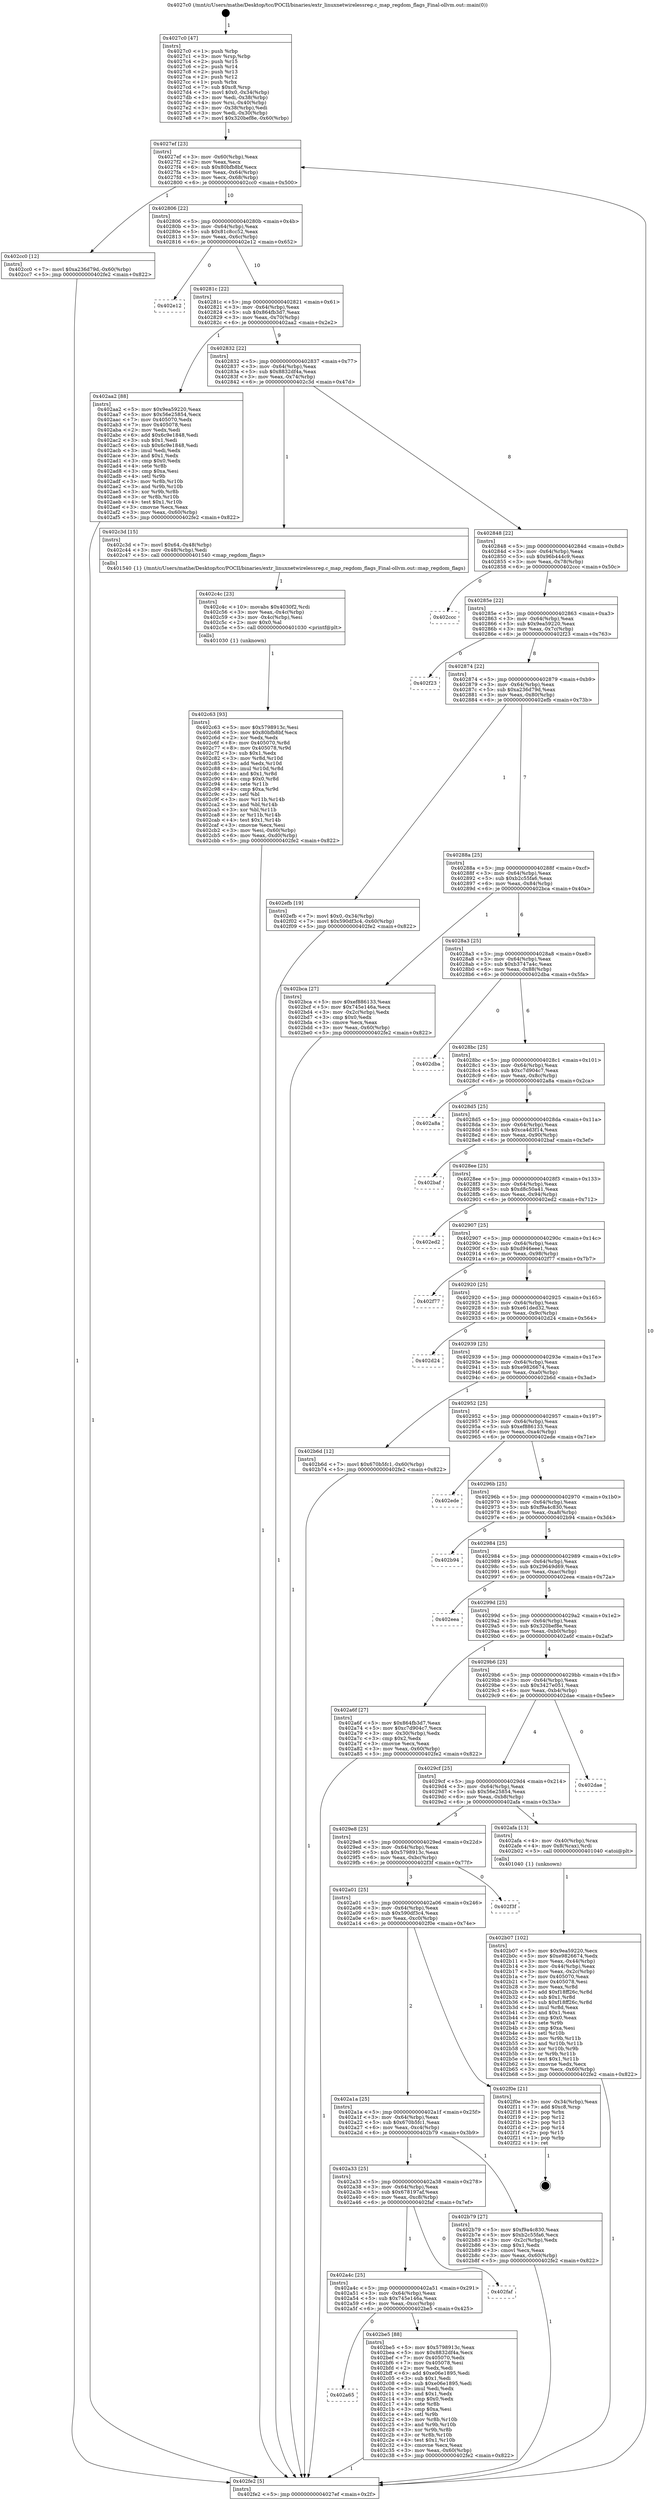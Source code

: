 digraph "0x4027c0" {
  label = "0x4027c0 (/mnt/c/Users/mathe/Desktop/tcc/POCII/binaries/extr_linuxnetwirelessreg.c_map_regdom_flags_Final-ollvm.out::main(0))"
  labelloc = "t"
  node[shape=record]

  Entry [label="",width=0.3,height=0.3,shape=circle,fillcolor=black,style=filled]
  "0x4027ef" [label="{
     0x4027ef [23]\l
     | [instrs]\l
     &nbsp;&nbsp;0x4027ef \<+3\>: mov -0x60(%rbp),%eax\l
     &nbsp;&nbsp;0x4027f2 \<+2\>: mov %eax,%ecx\l
     &nbsp;&nbsp;0x4027f4 \<+6\>: sub $0x80bfb8bf,%ecx\l
     &nbsp;&nbsp;0x4027fa \<+3\>: mov %eax,-0x64(%rbp)\l
     &nbsp;&nbsp;0x4027fd \<+3\>: mov %ecx,-0x68(%rbp)\l
     &nbsp;&nbsp;0x402800 \<+6\>: je 0000000000402cc0 \<main+0x500\>\l
  }"]
  "0x402cc0" [label="{
     0x402cc0 [12]\l
     | [instrs]\l
     &nbsp;&nbsp;0x402cc0 \<+7\>: movl $0xa236d79d,-0x60(%rbp)\l
     &nbsp;&nbsp;0x402cc7 \<+5\>: jmp 0000000000402fe2 \<main+0x822\>\l
  }"]
  "0x402806" [label="{
     0x402806 [22]\l
     | [instrs]\l
     &nbsp;&nbsp;0x402806 \<+5\>: jmp 000000000040280b \<main+0x4b\>\l
     &nbsp;&nbsp;0x40280b \<+3\>: mov -0x64(%rbp),%eax\l
     &nbsp;&nbsp;0x40280e \<+5\>: sub $0x81c8cc52,%eax\l
     &nbsp;&nbsp;0x402813 \<+3\>: mov %eax,-0x6c(%rbp)\l
     &nbsp;&nbsp;0x402816 \<+6\>: je 0000000000402e12 \<main+0x652\>\l
  }"]
  Exit [label="",width=0.3,height=0.3,shape=circle,fillcolor=black,style=filled,peripheries=2]
  "0x402e12" [label="{
     0x402e12\l
  }", style=dashed]
  "0x40281c" [label="{
     0x40281c [22]\l
     | [instrs]\l
     &nbsp;&nbsp;0x40281c \<+5\>: jmp 0000000000402821 \<main+0x61\>\l
     &nbsp;&nbsp;0x402821 \<+3\>: mov -0x64(%rbp),%eax\l
     &nbsp;&nbsp;0x402824 \<+5\>: sub $0x864fb3d7,%eax\l
     &nbsp;&nbsp;0x402829 \<+3\>: mov %eax,-0x70(%rbp)\l
     &nbsp;&nbsp;0x40282c \<+6\>: je 0000000000402aa2 \<main+0x2e2\>\l
  }"]
  "0x402c63" [label="{
     0x402c63 [93]\l
     | [instrs]\l
     &nbsp;&nbsp;0x402c63 \<+5\>: mov $0x5798913c,%esi\l
     &nbsp;&nbsp;0x402c68 \<+5\>: mov $0x80bfb8bf,%ecx\l
     &nbsp;&nbsp;0x402c6d \<+2\>: xor %edx,%edx\l
     &nbsp;&nbsp;0x402c6f \<+8\>: mov 0x405070,%r8d\l
     &nbsp;&nbsp;0x402c77 \<+8\>: mov 0x405078,%r9d\l
     &nbsp;&nbsp;0x402c7f \<+3\>: sub $0x1,%edx\l
     &nbsp;&nbsp;0x402c82 \<+3\>: mov %r8d,%r10d\l
     &nbsp;&nbsp;0x402c85 \<+3\>: add %edx,%r10d\l
     &nbsp;&nbsp;0x402c88 \<+4\>: imul %r10d,%r8d\l
     &nbsp;&nbsp;0x402c8c \<+4\>: and $0x1,%r8d\l
     &nbsp;&nbsp;0x402c90 \<+4\>: cmp $0x0,%r8d\l
     &nbsp;&nbsp;0x402c94 \<+4\>: sete %r11b\l
     &nbsp;&nbsp;0x402c98 \<+4\>: cmp $0xa,%r9d\l
     &nbsp;&nbsp;0x402c9c \<+3\>: setl %bl\l
     &nbsp;&nbsp;0x402c9f \<+3\>: mov %r11b,%r14b\l
     &nbsp;&nbsp;0x402ca2 \<+3\>: and %bl,%r14b\l
     &nbsp;&nbsp;0x402ca5 \<+3\>: xor %bl,%r11b\l
     &nbsp;&nbsp;0x402ca8 \<+3\>: or %r11b,%r14b\l
     &nbsp;&nbsp;0x402cab \<+4\>: test $0x1,%r14b\l
     &nbsp;&nbsp;0x402caf \<+3\>: cmovne %ecx,%esi\l
     &nbsp;&nbsp;0x402cb2 \<+3\>: mov %esi,-0x60(%rbp)\l
     &nbsp;&nbsp;0x402cb5 \<+6\>: mov %eax,-0xd0(%rbp)\l
     &nbsp;&nbsp;0x402cbb \<+5\>: jmp 0000000000402fe2 \<main+0x822\>\l
  }"]
  "0x402aa2" [label="{
     0x402aa2 [88]\l
     | [instrs]\l
     &nbsp;&nbsp;0x402aa2 \<+5\>: mov $0x9ea59220,%eax\l
     &nbsp;&nbsp;0x402aa7 \<+5\>: mov $0x56e25854,%ecx\l
     &nbsp;&nbsp;0x402aac \<+7\>: mov 0x405070,%edx\l
     &nbsp;&nbsp;0x402ab3 \<+7\>: mov 0x405078,%esi\l
     &nbsp;&nbsp;0x402aba \<+2\>: mov %edx,%edi\l
     &nbsp;&nbsp;0x402abc \<+6\>: add $0x6c9e1848,%edi\l
     &nbsp;&nbsp;0x402ac2 \<+3\>: sub $0x1,%edi\l
     &nbsp;&nbsp;0x402ac5 \<+6\>: sub $0x6c9e1848,%edi\l
     &nbsp;&nbsp;0x402acb \<+3\>: imul %edi,%edx\l
     &nbsp;&nbsp;0x402ace \<+3\>: and $0x1,%edx\l
     &nbsp;&nbsp;0x402ad1 \<+3\>: cmp $0x0,%edx\l
     &nbsp;&nbsp;0x402ad4 \<+4\>: sete %r8b\l
     &nbsp;&nbsp;0x402ad8 \<+3\>: cmp $0xa,%esi\l
     &nbsp;&nbsp;0x402adb \<+4\>: setl %r9b\l
     &nbsp;&nbsp;0x402adf \<+3\>: mov %r8b,%r10b\l
     &nbsp;&nbsp;0x402ae2 \<+3\>: and %r9b,%r10b\l
     &nbsp;&nbsp;0x402ae5 \<+3\>: xor %r9b,%r8b\l
     &nbsp;&nbsp;0x402ae8 \<+3\>: or %r8b,%r10b\l
     &nbsp;&nbsp;0x402aeb \<+4\>: test $0x1,%r10b\l
     &nbsp;&nbsp;0x402aef \<+3\>: cmovne %ecx,%eax\l
     &nbsp;&nbsp;0x402af2 \<+3\>: mov %eax,-0x60(%rbp)\l
     &nbsp;&nbsp;0x402af5 \<+5\>: jmp 0000000000402fe2 \<main+0x822\>\l
  }"]
  "0x402832" [label="{
     0x402832 [22]\l
     | [instrs]\l
     &nbsp;&nbsp;0x402832 \<+5\>: jmp 0000000000402837 \<main+0x77\>\l
     &nbsp;&nbsp;0x402837 \<+3\>: mov -0x64(%rbp),%eax\l
     &nbsp;&nbsp;0x40283a \<+5\>: sub $0x8832df4a,%eax\l
     &nbsp;&nbsp;0x40283f \<+3\>: mov %eax,-0x74(%rbp)\l
     &nbsp;&nbsp;0x402842 \<+6\>: je 0000000000402c3d \<main+0x47d\>\l
  }"]
  "0x402c4c" [label="{
     0x402c4c [23]\l
     | [instrs]\l
     &nbsp;&nbsp;0x402c4c \<+10\>: movabs $0x4030f2,%rdi\l
     &nbsp;&nbsp;0x402c56 \<+3\>: mov %eax,-0x4c(%rbp)\l
     &nbsp;&nbsp;0x402c59 \<+3\>: mov -0x4c(%rbp),%esi\l
     &nbsp;&nbsp;0x402c5c \<+2\>: mov $0x0,%al\l
     &nbsp;&nbsp;0x402c5e \<+5\>: call 0000000000401030 \<printf@plt\>\l
     | [calls]\l
     &nbsp;&nbsp;0x401030 \{1\} (unknown)\l
  }"]
  "0x402c3d" [label="{
     0x402c3d [15]\l
     | [instrs]\l
     &nbsp;&nbsp;0x402c3d \<+7\>: movl $0x64,-0x48(%rbp)\l
     &nbsp;&nbsp;0x402c44 \<+3\>: mov -0x48(%rbp),%edi\l
     &nbsp;&nbsp;0x402c47 \<+5\>: call 0000000000401540 \<map_regdom_flags\>\l
     | [calls]\l
     &nbsp;&nbsp;0x401540 \{1\} (/mnt/c/Users/mathe/Desktop/tcc/POCII/binaries/extr_linuxnetwirelessreg.c_map_regdom_flags_Final-ollvm.out::map_regdom_flags)\l
  }"]
  "0x402848" [label="{
     0x402848 [22]\l
     | [instrs]\l
     &nbsp;&nbsp;0x402848 \<+5\>: jmp 000000000040284d \<main+0x8d\>\l
     &nbsp;&nbsp;0x40284d \<+3\>: mov -0x64(%rbp),%eax\l
     &nbsp;&nbsp;0x402850 \<+5\>: sub $0x96b444c9,%eax\l
     &nbsp;&nbsp;0x402855 \<+3\>: mov %eax,-0x78(%rbp)\l
     &nbsp;&nbsp;0x402858 \<+6\>: je 0000000000402ccc \<main+0x50c\>\l
  }"]
  "0x402a65" [label="{
     0x402a65\l
  }", style=dashed]
  "0x402ccc" [label="{
     0x402ccc\l
  }", style=dashed]
  "0x40285e" [label="{
     0x40285e [22]\l
     | [instrs]\l
     &nbsp;&nbsp;0x40285e \<+5\>: jmp 0000000000402863 \<main+0xa3\>\l
     &nbsp;&nbsp;0x402863 \<+3\>: mov -0x64(%rbp),%eax\l
     &nbsp;&nbsp;0x402866 \<+5\>: sub $0x9ea59220,%eax\l
     &nbsp;&nbsp;0x40286b \<+3\>: mov %eax,-0x7c(%rbp)\l
     &nbsp;&nbsp;0x40286e \<+6\>: je 0000000000402f23 \<main+0x763\>\l
  }"]
  "0x402be5" [label="{
     0x402be5 [88]\l
     | [instrs]\l
     &nbsp;&nbsp;0x402be5 \<+5\>: mov $0x5798913c,%eax\l
     &nbsp;&nbsp;0x402bea \<+5\>: mov $0x8832df4a,%ecx\l
     &nbsp;&nbsp;0x402bef \<+7\>: mov 0x405070,%edx\l
     &nbsp;&nbsp;0x402bf6 \<+7\>: mov 0x405078,%esi\l
     &nbsp;&nbsp;0x402bfd \<+2\>: mov %edx,%edi\l
     &nbsp;&nbsp;0x402bff \<+6\>: add $0xe06e1895,%edi\l
     &nbsp;&nbsp;0x402c05 \<+3\>: sub $0x1,%edi\l
     &nbsp;&nbsp;0x402c08 \<+6\>: sub $0xe06e1895,%edi\l
     &nbsp;&nbsp;0x402c0e \<+3\>: imul %edi,%edx\l
     &nbsp;&nbsp;0x402c11 \<+3\>: and $0x1,%edx\l
     &nbsp;&nbsp;0x402c14 \<+3\>: cmp $0x0,%edx\l
     &nbsp;&nbsp;0x402c17 \<+4\>: sete %r8b\l
     &nbsp;&nbsp;0x402c1b \<+3\>: cmp $0xa,%esi\l
     &nbsp;&nbsp;0x402c1e \<+4\>: setl %r9b\l
     &nbsp;&nbsp;0x402c22 \<+3\>: mov %r8b,%r10b\l
     &nbsp;&nbsp;0x402c25 \<+3\>: and %r9b,%r10b\l
     &nbsp;&nbsp;0x402c28 \<+3\>: xor %r9b,%r8b\l
     &nbsp;&nbsp;0x402c2b \<+3\>: or %r8b,%r10b\l
     &nbsp;&nbsp;0x402c2e \<+4\>: test $0x1,%r10b\l
     &nbsp;&nbsp;0x402c32 \<+3\>: cmovne %ecx,%eax\l
     &nbsp;&nbsp;0x402c35 \<+3\>: mov %eax,-0x60(%rbp)\l
     &nbsp;&nbsp;0x402c38 \<+5\>: jmp 0000000000402fe2 \<main+0x822\>\l
  }"]
  "0x402f23" [label="{
     0x402f23\l
  }", style=dashed]
  "0x402874" [label="{
     0x402874 [22]\l
     | [instrs]\l
     &nbsp;&nbsp;0x402874 \<+5\>: jmp 0000000000402879 \<main+0xb9\>\l
     &nbsp;&nbsp;0x402879 \<+3\>: mov -0x64(%rbp),%eax\l
     &nbsp;&nbsp;0x40287c \<+5\>: sub $0xa236d79d,%eax\l
     &nbsp;&nbsp;0x402881 \<+3\>: mov %eax,-0x80(%rbp)\l
     &nbsp;&nbsp;0x402884 \<+6\>: je 0000000000402efb \<main+0x73b\>\l
  }"]
  "0x402a4c" [label="{
     0x402a4c [25]\l
     | [instrs]\l
     &nbsp;&nbsp;0x402a4c \<+5\>: jmp 0000000000402a51 \<main+0x291\>\l
     &nbsp;&nbsp;0x402a51 \<+3\>: mov -0x64(%rbp),%eax\l
     &nbsp;&nbsp;0x402a54 \<+5\>: sub $0x745e146a,%eax\l
     &nbsp;&nbsp;0x402a59 \<+6\>: mov %eax,-0xcc(%rbp)\l
     &nbsp;&nbsp;0x402a5f \<+6\>: je 0000000000402be5 \<main+0x425\>\l
  }"]
  "0x402efb" [label="{
     0x402efb [19]\l
     | [instrs]\l
     &nbsp;&nbsp;0x402efb \<+7\>: movl $0x0,-0x34(%rbp)\l
     &nbsp;&nbsp;0x402f02 \<+7\>: movl $0x590df3c4,-0x60(%rbp)\l
     &nbsp;&nbsp;0x402f09 \<+5\>: jmp 0000000000402fe2 \<main+0x822\>\l
  }"]
  "0x40288a" [label="{
     0x40288a [25]\l
     | [instrs]\l
     &nbsp;&nbsp;0x40288a \<+5\>: jmp 000000000040288f \<main+0xcf\>\l
     &nbsp;&nbsp;0x40288f \<+3\>: mov -0x64(%rbp),%eax\l
     &nbsp;&nbsp;0x402892 \<+5\>: sub $0xb2c55fa6,%eax\l
     &nbsp;&nbsp;0x402897 \<+6\>: mov %eax,-0x84(%rbp)\l
     &nbsp;&nbsp;0x40289d \<+6\>: je 0000000000402bca \<main+0x40a\>\l
  }"]
  "0x402faf" [label="{
     0x402faf\l
  }", style=dashed]
  "0x402bca" [label="{
     0x402bca [27]\l
     | [instrs]\l
     &nbsp;&nbsp;0x402bca \<+5\>: mov $0xef886133,%eax\l
     &nbsp;&nbsp;0x402bcf \<+5\>: mov $0x745e146a,%ecx\l
     &nbsp;&nbsp;0x402bd4 \<+3\>: mov -0x2c(%rbp),%edx\l
     &nbsp;&nbsp;0x402bd7 \<+3\>: cmp $0x0,%edx\l
     &nbsp;&nbsp;0x402bda \<+3\>: cmove %ecx,%eax\l
     &nbsp;&nbsp;0x402bdd \<+3\>: mov %eax,-0x60(%rbp)\l
     &nbsp;&nbsp;0x402be0 \<+5\>: jmp 0000000000402fe2 \<main+0x822\>\l
  }"]
  "0x4028a3" [label="{
     0x4028a3 [25]\l
     | [instrs]\l
     &nbsp;&nbsp;0x4028a3 \<+5\>: jmp 00000000004028a8 \<main+0xe8\>\l
     &nbsp;&nbsp;0x4028a8 \<+3\>: mov -0x64(%rbp),%eax\l
     &nbsp;&nbsp;0x4028ab \<+5\>: sub $0xb3747a4c,%eax\l
     &nbsp;&nbsp;0x4028b0 \<+6\>: mov %eax,-0x88(%rbp)\l
     &nbsp;&nbsp;0x4028b6 \<+6\>: je 0000000000402dba \<main+0x5fa\>\l
  }"]
  "0x402a33" [label="{
     0x402a33 [25]\l
     | [instrs]\l
     &nbsp;&nbsp;0x402a33 \<+5\>: jmp 0000000000402a38 \<main+0x278\>\l
     &nbsp;&nbsp;0x402a38 \<+3\>: mov -0x64(%rbp),%eax\l
     &nbsp;&nbsp;0x402a3b \<+5\>: sub $0x678197af,%eax\l
     &nbsp;&nbsp;0x402a40 \<+6\>: mov %eax,-0xc8(%rbp)\l
     &nbsp;&nbsp;0x402a46 \<+6\>: je 0000000000402faf \<main+0x7ef\>\l
  }"]
  "0x402dba" [label="{
     0x402dba\l
  }", style=dashed]
  "0x4028bc" [label="{
     0x4028bc [25]\l
     | [instrs]\l
     &nbsp;&nbsp;0x4028bc \<+5\>: jmp 00000000004028c1 \<main+0x101\>\l
     &nbsp;&nbsp;0x4028c1 \<+3\>: mov -0x64(%rbp),%eax\l
     &nbsp;&nbsp;0x4028c4 \<+5\>: sub $0xc7d904c7,%eax\l
     &nbsp;&nbsp;0x4028c9 \<+6\>: mov %eax,-0x8c(%rbp)\l
     &nbsp;&nbsp;0x4028cf \<+6\>: je 0000000000402a8a \<main+0x2ca\>\l
  }"]
  "0x402b79" [label="{
     0x402b79 [27]\l
     | [instrs]\l
     &nbsp;&nbsp;0x402b79 \<+5\>: mov $0xf9a4c830,%eax\l
     &nbsp;&nbsp;0x402b7e \<+5\>: mov $0xb2c55fa6,%ecx\l
     &nbsp;&nbsp;0x402b83 \<+3\>: mov -0x2c(%rbp),%edx\l
     &nbsp;&nbsp;0x402b86 \<+3\>: cmp $0x1,%edx\l
     &nbsp;&nbsp;0x402b89 \<+3\>: cmovl %ecx,%eax\l
     &nbsp;&nbsp;0x402b8c \<+3\>: mov %eax,-0x60(%rbp)\l
     &nbsp;&nbsp;0x402b8f \<+5\>: jmp 0000000000402fe2 \<main+0x822\>\l
  }"]
  "0x402a8a" [label="{
     0x402a8a\l
  }", style=dashed]
  "0x4028d5" [label="{
     0x4028d5 [25]\l
     | [instrs]\l
     &nbsp;&nbsp;0x4028d5 \<+5\>: jmp 00000000004028da \<main+0x11a\>\l
     &nbsp;&nbsp;0x4028da \<+3\>: mov -0x64(%rbp),%eax\l
     &nbsp;&nbsp;0x4028dd \<+5\>: sub $0xca4d3f14,%eax\l
     &nbsp;&nbsp;0x4028e2 \<+6\>: mov %eax,-0x90(%rbp)\l
     &nbsp;&nbsp;0x4028e8 \<+6\>: je 0000000000402baf \<main+0x3ef\>\l
  }"]
  "0x402a1a" [label="{
     0x402a1a [25]\l
     | [instrs]\l
     &nbsp;&nbsp;0x402a1a \<+5\>: jmp 0000000000402a1f \<main+0x25f\>\l
     &nbsp;&nbsp;0x402a1f \<+3\>: mov -0x64(%rbp),%eax\l
     &nbsp;&nbsp;0x402a22 \<+5\>: sub $0x670b5fc1,%eax\l
     &nbsp;&nbsp;0x402a27 \<+6\>: mov %eax,-0xc4(%rbp)\l
     &nbsp;&nbsp;0x402a2d \<+6\>: je 0000000000402b79 \<main+0x3b9\>\l
  }"]
  "0x402baf" [label="{
     0x402baf\l
  }", style=dashed]
  "0x4028ee" [label="{
     0x4028ee [25]\l
     | [instrs]\l
     &nbsp;&nbsp;0x4028ee \<+5\>: jmp 00000000004028f3 \<main+0x133\>\l
     &nbsp;&nbsp;0x4028f3 \<+3\>: mov -0x64(%rbp),%eax\l
     &nbsp;&nbsp;0x4028f6 \<+5\>: sub $0xd8c50a41,%eax\l
     &nbsp;&nbsp;0x4028fb \<+6\>: mov %eax,-0x94(%rbp)\l
     &nbsp;&nbsp;0x402901 \<+6\>: je 0000000000402ed2 \<main+0x712\>\l
  }"]
  "0x402f0e" [label="{
     0x402f0e [21]\l
     | [instrs]\l
     &nbsp;&nbsp;0x402f0e \<+3\>: mov -0x34(%rbp),%eax\l
     &nbsp;&nbsp;0x402f11 \<+7\>: add $0xc8,%rsp\l
     &nbsp;&nbsp;0x402f18 \<+1\>: pop %rbx\l
     &nbsp;&nbsp;0x402f19 \<+2\>: pop %r12\l
     &nbsp;&nbsp;0x402f1b \<+2\>: pop %r13\l
     &nbsp;&nbsp;0x402f1d \<+2\>: pop %r14\l
     &nbsp;&nbsp;0x402f1f \<+2\>: pop %r15\l
     &nbsp;&nbsp;0x402f21 \<+1\>: pop %rbp\l
     &nbsp;&nbsp;0x402f22 \<+1\>: ret\l
  }"]
  "0x402ed2" [label="{
     0x402ed2\l
  }", style=dashed]
  "0x402907" [label="{
     0x402907 [25]\l
     | [instrs]\l
     &nbsp;&nbsp;0x402907 \<+5\>: jmp 000000000040290c \<main+0x14c\>\l
     &nbsp;&nbsp;0x40290c \<+3\>: mov -0x64(%rbp),%eax\l
     &nbsp;&nbsp;0x40290f \<+5\>: sub $0xd946eee1,%eax\l
     &nbsp;&nbsp;0x402914 \<+6\>: mov %eax,-0x98(%rbp)\l
     &nbsp;&nbsp;0x40291a \<+6\>: je 0000000000402f77 \<main+0x7b7\>\l
  }"]
  "0x402a01" [label="{
     0x402a01 [25]\l
     | [instrs]\l
     &nbsp;&nbsp;0x402a01 \<+5\>: jmp 0000000000402a06 \<main+0x246\>\l
     &nbsp;&nbsp;0x402a06 \<+3\>: mov -0x64(%rbp),%eax\l
     &nbsp;&nbsp;0x402a09 \<+5\>: sub $0x590df3c4,%eax\l
     &nbsp;&nbsp;0x402a0e \<+6\>: mov %eax,-0xc0(%rbp)\l
     &nbsp;&nbsp;0x402a14 \<+6\>: je 0000000000402f0e \<main+0x74e\>\l
  }"]
  "0x402f77" [label="{
     0x402f77\l
  }", style=dashed]
  "0x402920" [label="{
     0x402920 [25]\l
     | [instrs]\l
     &nbsp;&nbsp;0x402920 \<+5\>: jmp 0000000000402925 \<main+0x165\>\l
     &nbsp;&nbsp;0x402925 \<+3\>: mov -0x64(%rbp),%eax\l
     &nbsp;&nbsp;0x402928 \<+5\>: sub $0xe61ded32,%eax\l
     &nbsp;&nbsp;0x40292d \<+6\>: mov %eax,-0x9c(%rbp)\l
     &nbsp;&nbsp;0x402933 \<+6\>: je 0000000000402d24 \<main+0x564\>\l
  }"]
  "0x402f3f" [label="{
     0x402f3f\l
  }", style=dashed]
  "0x402d24" [label="{
     0x402d24\l
  }", style=dashed]
  "0x402939" [label="{
     0x402939 [25]\l
     | [instrs]\l
     &nbsp;&nbsp;0x402939 \<+5\>: jmp 000000000040293e \<main+0x17e\>\l
     &nbsp;&nbsp;0x40293e \<+3\>: mov -0x64(%rbp),%eax\l
     &nbsp;&nbsp;0x402941 \<+5\>: sub $0xe9826674,%eax\l
     &nbsp;&nbsp;0x402946 \<+6\>: mov %eax,-0xa0(%rbp)\l
     &nbsp;&nbsp;0x40294c \<+6\>: je 0000000000402b6d \<main+0x3ad\>\l
  }"]
  "0x402b07" [label="{
     0x402b07 [102]\l
     | [instrs]\l
     &nbsp;&nbsp;0x402b07 \<+5\>: mov $0x9ea59220,%ecx\l
     &nbsp;&nbsp;0x402b0c \<+5\>: mov $0xe9826674,%edx\l
     &nbsp;&nbsp;0x402b11 \<+3\>: mov %eax,-0x44(%rbp)\l
     &nbsp;&nbsp;0x402b14 \<+3\>: mov -0x44(%rbp),%eax\l
     &nbsp;&nbsp;0x402b17 \<+3\>: mov %eax,-0x2c(%rbp)\l
     &nbsp;&nbsp;0x402b1a \<+7\>: mov 0x405070,%eax\l
     &nbsp;&nbsp;0x402b21 \<+7\>: mov 0x405078,%esi\l
     &nbsp;&nbsp;0x402b28 \<+3\>: mov %eax,%r8d\l
     &nbsp;&nbsp;0x402b2b \<+7\>: add $0xf18ff26c,%r8d\l
     &nbsp;&nbsp;0x402b32 \<+4\>: sub $0x1,%r8d\l
     &nbsp;&nbsp;0x402b36 \<+7\>: sub $0xf18ff26c,%r8d\l
     &nbsp;&nbsp;0x402b3d \<+4\>: imul %r8d,%eax\l
     &nbsp;&nbsp;0x402b41 \<+3\>: and $0x1,%eax\l
     &nbsp;&nbsp;0x402b44 \<+3\>: cmp $0x0,%eax\l
     &nbsp;&nbsp;0x402b47 \<+4\>: sete %r9b\l
     &nbsp;&nbsp;0x402b4b \<+3\>: cmp $0xa,%esi\l
     &nbsp;&nbsp;0x402b4e \<+4\>: setl %r10b\l
     &nbsp;&nbsp;0x402b52 \<+3\>: mov %r9b,%r11b\l
     &nbsp;&nbsp;0x402b55 \<+3\>: and %r10b,%r11b\l
     &nbsp;&nbsp;0x402b58 \<+3\>: xor %r10b,%r9b\l
     &nbsp;&nbsp;0x402b5b \<+3\>: or %r9b,%r11b\l
     &nbsp;&nbsp;0x402b5e \<+4\>: test $0x1,%r11b\l
     &nbsp;&nbsp;0x402b62 \<+3\>: cmovne %edx,%ecx\l
     &nbsp;&nbsp;0x402b65 \<+3\>: mov %ecx,-0x60(%rbp)\l
     &nbsp;&nbsp;0x402b68 \<+5\>: jmp 0000000000402fe2 \<main+0x822\>\l
  }"]
  "0x402b6d" [label="{
     0x402b6d [12]\l
     | [instrs]\l
     &nbsp;&nbsp;0x402b6d \<+7\>: movl $0x670b5fc1,-0x60(%rbp)\l
     &nbsp;&nbsp;0x402b74 \<+5\>: jmp 0000000000402fe2 \<main+0x822\>\l
  }"]
  "0x402952" [label="{
     0x402952 [25]\l
     | [instrs]\l
     &nbsp;&nbsp;0x402952 \<+5\>: jmp 0000000000402957 \<main+0x197\>\l
     &nbsp;&nbsp;0x402957 \<+3\>: mov -0x64(%rbp),%eax\l
     &nbsp;&nbsp;0x40295a \<+5\>: sub $0xef886133,%eax\l
     &nbsp;&nbsp;0x40295f \<+6\>: mov %eax,-0xa4(%rbp)\l
     &nbsp;&nbsp;0x402965 \<+6\>: je 0000000000402ede \<main+0x71e\>\l
  }"]
  "0x4029e8" [label="{
     0x4029e8 [25]\l
     | [instrs]\l
     &nbsp;&nbsp;0x4029e8 \<+5\>: jmp 00000000004029ed \<main+0x22d\>\l
     &nbsp;&nbsp;0x4029ed \<+3\>: mov -0x64(%rbp),%eax\l
     &nbsp;&nbsp;0x4029f0 \<+5\>: sub $0x5798913c,%eax\l
     &nbsp;&nbsp;0x4029f5 \<+6\>: mov %eax,-0xbc(%rbp)\l
     &nbsp;&nbsp;0x4029fb \<+6\>: je 0000000000402f3f \<main+0x77f\>\l
  }"]
  "0x402ede" [label="{
     0x402ede\l
  }", style=dashed]
  "0x40296b" [label="{
     0x40296b [25]\l
     | [instrs]\l
     &nbsp;&nbsp;0x40296b \<+5\>: jmp 0000000000402970 \<main+0x1b0\>\l
     &nbsp;&nbsp;0x402970 \<+3\>: mov -0x64(%rbp),%eax\l
     &nbsp;&nbsp;0x402973 \<+5\>: sub $0xf9a4c830,%eax\l
     &nbsp;&nbsp;0x402978 \<+6\>: mov %eax,-0xa8(%rbp)\l
     &nbsp;&nbsp;0x40297e \<+6\>: je 0000000000402b94 \<main+0x3d4\>\l
  }"]
  "0x402afa" [label="{
     0x402afa [13]\l
     | [instrs]\l
     &nbsp;&nbsp;0x402afa \<+4\>: mov -0x40(%rbp),%rax\l
     &nbsp;&nbsp;0x402afe \<+4\>: mov 0x8(%rax),%rdi\l
     &nbsp;&nbsp;0x402b02 \<+5\>: call 0000000000401040 \<atoi@plt\>\l
     | [calls]\l
     &nbsp;&nbsp;0x401040 \{1\} (unknown)\l
  }"]
  "0x402b94" [label="{
     0x402b94\l
  }", style=dashed]
  "0x402984" [label="{
     0x402984 [25]\l
     | [instrs]\l
     &nbsp;&nbsp;0x402984 \<+5\>: jmp 0000000000402989 \<main+0x1c9\>\l
     &nbsp;&nbsp;0x402989 \<+3\>: mov -0x64(%rbp),%eax\l
     &nbsp;&nbsp;0x40298c \<+5\>: sub $0x29649d69,%eax\l
     &nbsp;&nbsp;0x402991 \<+6\>: mov %eax,-0xac(%rbp)\l
     &nbsp;&nbsp;0x402997 \<+6\>: je 0000000000402eea \<main+0x72a\>\l
  }"]
  "0x4029cf" [label="{
     0x4029cf [25]\l
     | [instrs]\l
     &nbsp;&nbsp;0x4029cf \<+5\>: jmp 00000000004029d4 \<main+0x214\>\l
     &nbsp;&nbsp;0x4029d4 \<+3\>: mov -0x64(%rbp),%eax\l
     &nbsp;&nbsp;0x4029d7 \<+5\>: sub $0x56e25854,%eax\l
     &nbsp;&nbsp;0x4029dc \<+6\>: mov %eax,-0xb8(%rbp)\l
     &nbsp;&nbsp;0x4029e2 \<+6\>: je 0000000000402afa \<main+0x33a\>\l
  }"]
  "0x402eea" [label="{
     0x402eea\l
  }", style=dashed]
  "0x40299d" [label="{
     0x40299d [25]\l
     | [instrs]\l
     &nbsp;&nbsp;0x40299d \<+5\>: jmp 00000000004029a2 \<main+0x1e2\>\l
     &nbsp;&nbsp;0x4029a2 \<+3\>: mov -0x64(%rbp),%eax\l
     &nbsp;&nbsp;0x4029a5 \<+5\>: sub $0x320bef8e,%eax\l
     &nbsp;&nbsp;0x4029aa \<+6\>: mov %eax,-0xb0(%rbp)\l
     &nbsp;&nbsp;0x4029b0 \<+6\>: je 0000000000402a6f \<main+0x2af\>\l
  }"]
  "0x402dae" [label="{
     0x402dae\l
  }", style=dashed]
  "0x402a6f" [label="{
     0x402a6f [27]\l
     | [instrs]\l
     &nbsp;&nbsp;0x402a6f \<+5\>: mov $0x864fb3d7,%eax\l
     &nbsp;&nbsp;0x402a74 \<+5\>: mov $0xc7d904c7,%ecx\l
     &nbsp;&nbsp;0x402a79 \<+3\>: mov -0x30(%rbp),%edx\l
     &nbsp;&nbsp;0x402a7c \<+3\>: cmp $0x2,%edx\l
     &nbsp;&nbsp;0x402a7f \<+3\>: cmovne %ecx,%eax\l
     &nbsp;&nbsp;0x402a82 \<+3\>: mov %eax,-0x60(%rbp)\l
     &nbsp;&nbsp;0x402a85 \<+5\>: jmp 0000000000402fe2 \<main+0x822\>\l
  }"]
  "0x4029b6" [label="{
     0x4029b6 [25]\l
     | [instrs]\l
     &nbsp;&nbsp;0x4029b6 \<+5\>: jmp 00000000004029bb \<main+0x1fb\>\l
     &nbsp;&nbsp;0x4029bb \<+3\>: mov -0x64(%rbp),%eax\l
     &nbsp;&nbsp;0x4029be \<+5\>: sub $0x3427e051,%eax\l
     &nbsp;&nbsp;0x4029c3 \<+6\>: mov %eax,-0xb4(%rbp)\l
     &nbsp;&nbsp;0x4029c9 \<+6\>: je 0000000000402dae \<main+0x5ee\>\l
  }"]
  "0x402fe2" [label="{
     0x402fe2 [5]\l
     | [instrs]\l
     &nbsp;&nbsp;0x402fe2 \<+5\>: jmp 00000000004027ef \<main+0x2f\>\l
  }"]
  "0x4027c0" [label="{
     0x4027c0 [47]\l
     | [instrs]\l
     &nbsp;&nbsp;0x4027c0 \<+1\>: push %rbp\l
     &nbsp;&nbsp;0x4027c1 \<+3\>: mov %rsp,%rbp\l
     &nbsp;&nbsp;0x4027c4 \<+2\>: push %r15\l
     &nbsp;&nbsp;0x4027c6 \<+2\>: push %r14\l
     &nbsp;&nbsp;0x4027c8 \<+2\>: push %r13\l
     &nbsp;&nbsp;0x4027ca \<+2\>: push %r12\l
     &nbsp;&nbsp;0x4027cc \<+1\>: push %rbx\l
     &nbsp;&nbsp;0x4027cd \<+7\>: sub $0xc8,%rsp\l
     &nbsp;&nbsp;0x4027d4 \<+7\>: movl $0x0,-0x34(%rbp)\l
     &nbsp;&nbsp;0x4027db \<+3\>: mov %edi,-0x38(%rbp)\l
     &nbsp;&nbsp;0x4027de \<+4\>: mov %rsi,-0x40(%rbp)\l
     &nbsp;&nbsp;0x4027e2 \<+3\>: mov -0x38(%rbp),%edi\l
     &nbsp;&nbsp;0x4027e5 \<+3\>: mov %edi,-0x30(%rbp)\l
     &nbsp;&nbsp;0x4027e8 \<+7\>: movl $0x320bef8e,-0x60(%rbp)\l
  }"]
  Entry -> "0x4027c0" [label=" 1"]
  "0x4027ef" -> "0x402cc0" [label=" 1"]
  "0x4027ef" -> "0x402806" [label=" 10"]
  "0x402f0e" -> Exit [label=" 1"]
  "0x402806" -> "0x402e12" [label=" 0"]
  "0x402806" -> "0x40281c" [label=" 10"]
  "0x402efb" -> "0x402fe2" [label=" 1"]
  "0x40281c" -> "0x402aa2" [label=" 1"]
  "0x40281c" -> "0x402832" [label=" 9"]
  "0x402cc0" -> "0x402fe2" [label=" 1"]
  "0x402832" -> "0x402c3d" [label=" 1"]
  "0x402832" -> "0x402848" [label=" 8"]
  "0x402c63" -> "0x402fe2" [label=" 1"]
  "0x402848" -> "0x402ccc" [label=" 0"]
  "0x402848" -> "0x40285e" [label=" 8"]
  "0x402c4c" -> "0x402c63" [label=" 1"]
  "0x40285e" -> "0x402f23" [label=" 0"]
  "0x40285e" -> "0x402874" [label=" 8"]
  "0x402c3d" -> "0x402c4c" [label=" 1"]
  "0x402874" -> "0x402efb" [label=" 1"]
  "0x402874" -> "0x40288a" [label=" 7"]
  "0x402a4c" -> "0x402a65" [label=" 0"]
  "0x40288a" -> "0x402bca" [label=" 1"]
  "0x40288a" -> "0x4028a3" [label=" 6"]
  "0x402a4c" -> "0x402be5" [label=" 1"]
  "0x4028a3" -> "0x402dba" [label=" 0"]
  "0x4028a3" -> "0x4028bc" [label=" 6"]
  "0x402a33" -> "0x402a4c" [label=" 1"]
  "0x4028bc" -> "0x402a8a" [label=" 0"]
  "0x4028bc" -> "0x4028d5" [label=" 6"]
  "0x402a33" -> "0x402faf" [label=" 0"]
  "0x4028d5" -> "0x402baf" [label=" 0"]
  "0x4028d5" -> "0x4028ee" [label=" 6"]
  "0x402bca" -> "0x402fe2" [label=" 1"]
  "0x4028ee" -> "0x402ed2" [label=" 0"]
  "0x4028ee" -> "0x402907" [label=" 6"]
  "0x402b79" -> "0x402fe2" [label=" 1"]
  "0x402907" -> "0x402f77" [label=" 0"]
  "0x402907" -> "0x402920" [label=" 6"]
  "0x402a1a" -> "0x402b79" [label=" 1"]
  "0x402920" -> "0x402d24" [label=" 0"]
  "0x402920" -> "0x402939" [label=" 6"]
  "0x402be5" -> "0x402fe2" [label=" 1"]
  "0x402939" -> "0x402b6d" [label=" 1"]
  "0x402939" -> "0x402952" [label=" 5"]
  "0x402a01" -> "0x402f0e" [label=" 1"]
  "0x402952" -> "0x402ede" [label=" 0"]
  "0x402952" -> "0x40296b" [label=" 5"]
  "0x402a1a" -> "0x402a33" [label=" 1"]
  "0x40296b" -> "0x402b94" [label=" 0"]
  "0x40296b" -> "0x402984" [label=" 5"]
  "0x4029e8" -> "0x402a01" [label=" 3"]
  "0x402984" -> "0x402eea" [label=" 0"]
  "0x402984" -> "0x40299d" [label=" 5"]
  "0x402a01" -> "0x402a1a" [label=" 2"]
  "0x40299d" -> "0x402a6f" [label=" 1"]
  "0x40299d" -> "0x4029b6" [label=" 4"]
  "0x402a6f" -> "0x402fe2" [label=" 1"]
  "0x4027c0" -> "0x4027ef" [label=" 1"]
  "0x402fe2" -> "0x4027ef" [label=" 10"]
  "0x402aa2" -> "0x402fe2" [label=" 1"]
  "0x402b6d" -> "0x402fe2" [label=" 1"]
  "0x4029b6" -> "0x402dae" [label=" 0"]
  "0x4029b6" -> "0x4029cf" [label=" 4"]
  "0x4029e8" -> "0x402f3f" [label=" 0"]
  "0x4029cf" -> "0x402afa" [label=" 1"]
  "0x4029cf" -> "0x4029e8" [label=" 3"]
  "0x402afa" -> "0x402b07" [label=" 1"]
  "0x402b07" -> "0x402fe2" [label=" 1"]
}
